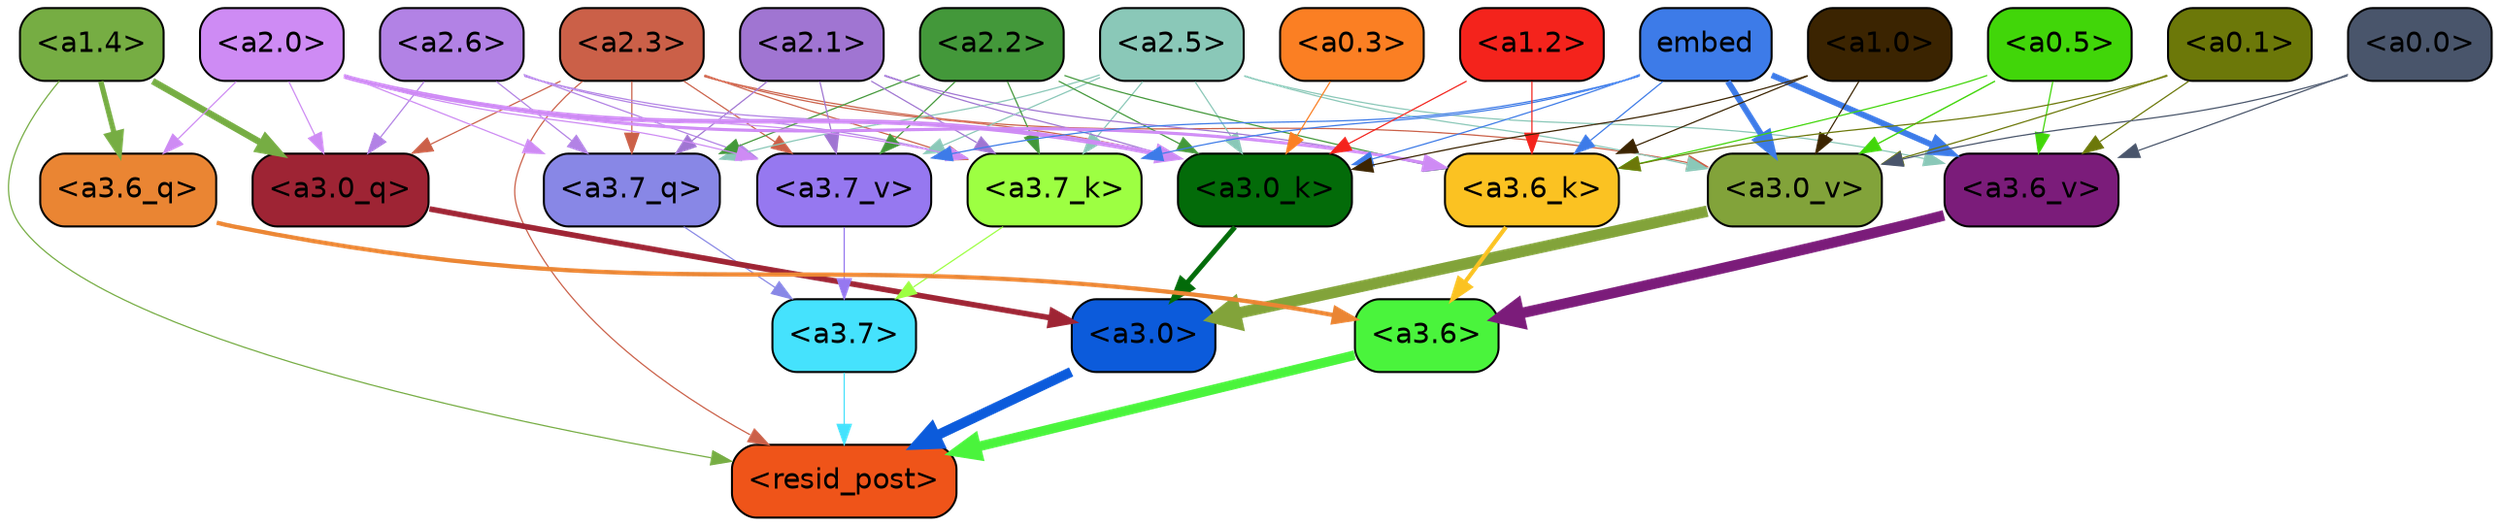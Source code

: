 strict digraph "" {
	graph [bgcolor=transparent,
		layout=dot,
		overlap=false,
		splines=true
	];
	"<a3.7>"	[color=black,
		fillcolor="#45e2fd",
		fontname=Helvetica,
		shape=box,
		style="filled, rounded"];
	"<resid_post>"	[color=black,
		fillcolor="#ef5419",
		fontname=Helvetica,
		shape=box,
		style="filled, rounded"];
	"<a3.7>" -> "<resid_post>"	[color="#45e2fd",
		penwidth=0.6];
	"<a3.6>"	[color=black,
		fillcolor="#4af43c",
		fontname=Helvetica,
		shape=box,
		style="filled, rounded"];
	"<a3.6>" -> "<resid_post>"	[color="#4af43c",
		penwidth=4.753257989883423];
	"<a3.0>"	[color=black,
		fillcolor="#0c5bdb",
		fontname=Helvetica,
		shape=box,
		style="filled, rounded"];
	"<a3.0>" -> "<resid_post>"	[color="#0c5bdb",
		penwidth=4.90053927898407];
	"<a2.3>"	[color=black,
		fillcolor="#cb6048",
		fontname=Helvetica,
		shape=box,
		style="filled, rounded"];
	"<a2.3>" -> "<resid_post>"	[color="#cb6048",
		penwidth=0.6];
	"<a3.7_q>"	[color=black,
		fillcolor="#8887e6",
		fontname=Helvetica,
		shape=box,
		style="filled, rounded"];
	"<a2.3>" -> "<a3.7_q>"	[color="#cb6048",
		penwidth=0.6];
	"<a3.0_q>"	[color=black,
		fillcolor="#9e2434",
		fontname=Helvetica,
		shape=box,
		style="filled, rounded"];
	"<a2.3>" -> "<a3.0_q>"	[color="#cb6048",
		penwidth=0.6];
	"<a3.7_k>"	[color=black,
		fillcolor="#9dff42",
		fontname=Helvetica,
		shape=box,
		style="filled, rounded"];
	"<a2.3>" -> "<a3.7_k>"	[color="#cb6048",
		penwidth=0.6];
	"<a3.0_k>"	[color=black,
		fillcolor="#036b09",
		fontname=Helvetica,
		shape=box,
		style="filled, rounded"];
	"<a2.3>" -> "<a3.0_k>"	[color="#cb6048",
		penwidth=0.6];
	"<a3.7_v>"	[color=black,
		fillcolor="#9678f0",
		fontname=Helvetica,
		shape=box,
		style="filled, rounded"];
	"<a2.3>" -> "<a3.7_v>"	[color="#cb6048",
		penwidth=0.6];
	"<a3.0_v>"	[color=black,
		fillcolor="#82a33a",
		fontname=Helvetica,
		shape=box,
		style="filled, rounded"];
	"<a2.3>" -> "<a3.0_v>"	[color="#cb6048",
		penwidth=0.6];
	"<a1.4>"	[color=black,
		fillcolor="#76ad43",
		fontname=Helvetica,
		shape=box,
		style="filled, rounded"];
	"<a1.4>" -> "<resid_post>"	[color="#76ad43",
		penwidth=0.6];
	"<a3.6_q>"	[color=black,
		fillcolor="#ea8533",
		fontname=Helvetica,
		shape=box,
		style="filled, rounded"];
	"<a1.4>" -> "<a3.6_q>"	[color="#76ad43",
		penwidth=2.6043437719345093];
	"<a1.4>" -> "<a3.0_q>"	[color="#76ad43",
		penwidth=3.2779015004634857];
	"<a3.7_q>" -> "<a3.7>"	[color="#8887e6",
		penwidth=0.6];
	"<a3.6_q>" -> "<a3.6>"	[color="#ea8533",
		penwidth=2.091020345687866];
	"<a3.0_q>" -> "<a3.0>"	[color="#9e2434",
		penwidth=2.7421876192092896];
	"<a3.7_k>" -> "<a3.7>"	[color="#9dff42",
		penwidth=0.6];
	"<a3.6_k>"	[color=black,
		fillcolor="#fbc222",
		fontname=Helvetica,
		shape=box,
		style="filled, rounded"];
	"<a3.6_k>" -> "<a3.6>"	[color="#fbc222",
		penwidth=2.048597991466522];
	"<a3.0_k>" -> "<a3.0>"	[color="#036b09",
		penwidth=2.476402521133423];
	"<a3.7_v>" -> "<a3.7>"	[color="#9678f0",
		penwidth=0.6];
	"<a3.6_v>"	[color=black,
		fillcolor="#7b1c7a",
		fontname=Helvetica,
		shape=box,
		style="filled, rounded"];
	"<a3.6_v>" -> "<a3.6>"	[color="#7b1c7a",
		penwidth=5.2550448179244995];
	"<a3.0_v>" -> "<a3.0>"	[color="#82a33a",
		penwidth=5.652270674705505];
	"<a2.6>"	[color=black,
		fillcolor="#b282e5",
		fontname=Helvetica,
		shape=box,
		style="filled, rounded"];
	"<a2.6>" -> "<a3.7_q>"	[color="#b282e5",
		penwidth=0.6];
	"<a2.6>" -> "<a3.0_q>"	[color="#b282e5",
		penwidth=0.6];
	"<a2.6>" -> "<a3.7_k>"	[color="#b282e5",
		penwidth=0.6];
	"<a2.6>" -> "<a3.0_k>"	[color="#b282e5",
		penwidth=0.6];
	"<a2.6>" -> "<a3.7_v>"	[color="#b282e5",
		penwidth=0.6];
	"<a2.5>"	[color=black,
		fillcolor="#8ac8b8",
		fontname=Helvetica,
		shape=box,
		style="filled, rounded"];
	"<a2.5>" -> "<a3.7_q>"	[color="#8ac8b8",
		penwidth=0.6];
	"<a2.5>" -> "<a3.7_k>"	[color="#8ac8b8",
		penwidth=0.6];
	"<a2.5>" -> "<a3.0_k>"	[color="#8ac8b8",
		penwidth=0.6];
	"<a2.5>" -> "<a3.7_v>"	[color="#8ac8b8",
		penwidth=0.6];
	"<a2.5>" -> "<a3.6_v>"	[color="#8ac8b8",
		penwidth=0.6];
	"<a2.5>" -> "<a3.0_v>"	[color="#8ac8b8",
		penwidth=0.6];
	"<a2.2>"	[color=black,
		fillcolor="#43983a",
		fontname=Helvetica,
		shape=box,
		style="filled, rounded"];
	"<a2.2>" -> "<a3.7_q>"	[color="#43983a",
		penwidth=0.6];
	"<a2.2>" -> "<a3.7_k>"	[color="#43983a",
		penwidth=0.6];
	"<a2.2>" -> "<a3.6_k>"	[color="#43983a",
		penwidth=0.6];
	"<a2.2>" -> "<a3.0_k>"	[color="#43983a",
		penwidth=0.6];
	"<a2.2>" -> "<a3.7_v>"	[color="#43983a",
		penwidth=0.6];
	"<a2.1>"	[color=black,
		fillcolor="#a075d2",
		fontname=Helvetica,
		shape=box,
		style="filled, rounded"];
	"<a2.1>" -> "<a3.7_q>"	[color="#a075d2",
		penwidth=0.6];
	"<a2.1>" -> "<a3.7_k>"	[color="#a075d2",
		penwidth=0.6];
	"<a2.1>" -> "<a3.6_k>"	[color="#a075d2",
		penwidth=0.6];
	"<a2.1>" -> "<a3.0_k>"	[color="#a075d2",
		penwidth=0.6];
	"<a2.1>" -> "<a3.7_v>"	[color="#a075d2",
		penwidth=0.6];
	"<a2.0>"	[color=black,
		fillcolor="#ce8bf4",
		fontname=Helvetica,
		shape=box,
		style="filled, rounded"];
	"<a2.0>" -> "<a3.7_q>"	[color="#ce8bf4",
		penwidth=0.6];
	"<a2.0>" -> "<a3.6_q>"	[color="#ce8bf4",
		penwidth=0.6];
	"<a2.0>" -> "<a3.0_q>"	[color="#ce8bf4",
		penwidth=0.6];
	"<a2.0>" -> "<a3.7_k>"	[color="#ce8bf4",
		penwidth=0.6];
	"<a2.0>" -> "<a3.6_k>"	[color="#ce8bf4",
		penwidth=1.5290023684501648];
	"<a2.0>" -> "<a3.0_k>"	[color="#ce8bf4",
		penwidth=2.2551413774490356];
	"<a2.0>" -> "<a3.7_v>"	[color="#ce8bf4",
		penwidth=0.6];
	embed	[color=black,
		fillcolor="#3d7be8",
		fontname=Helvetica,
		shape=box,
		style="filled, rounded"];
	embed -> "<a3.7_k>"	[color="#3d7be8",
		penwidth=0.6];
	embed -> "<a3.6_k>"	[color="#3d7be8",
		penwidth=0.6];
	embed -> "<a3.0_k>"	[color="#3d7be8",
		penwidth=0.6];
	embed -> "<a3.7_v>"	[color="#3d7be8",
		penwidth=0.6];
	embed -> "<a3.6_v>"	[color="#3d7be8",
		penwidth=2.9556376338005066];
	embed -> "<a3.0_v>"	[color="#3d7be8",
		penwidth=2.972973108291626];
	"<a1.2>"	[color=black,
		fillcolor="#f4231c",
		fontname=Helvetica,
		shape=box,
		style="filled, rounded"];
	"<a1.2>" -> "<a3.6_k>"	[color="#f4231c",
		penwidth=0.6];
	"<a1.2>" -> "<a3.0_k>"	[color="#f4231c",
		penwidth=0.6];
	"<a1.0>"	[color=black,
		fillcolor="#3b2401",
		fontname=Helvetica,
		shape=box,
		style="filled, rounded"];
	"<a1.0>" -> "<a3.6_k>"	[color="#3b2401",
		penwidth=0.6];
	"<a1.0>" -> "<a3.0_k>"	[color="#3b2401",
		penwidth=0.6];
	"<a1.0>" -> "<a3.0_v>"	[color="#3b2401",
		penwidth=0.6];
	"<a0.5>"	[color=black,
		fillcolor="#41d609",
		fontname=Helvetica,
		shape=box,
		style="filled, rounded"];
	"<a0.5>" -> "<a3.6_k>"	[color="#41d609",
		penwidth=0.6];
	"<a0.5>" -> "<a3.6_v>"	[color="#41d609",
		penwidth=0.6];
	"<a0.5>" -> "<a3.0_v>"	[color="#41d609",
		penwidth=0.6790935099124908];
	"<a0.1>"	[color=black,
		fillcolor="#6c7809",
		fontname=Helvetica,
		shape=box,
		style="filled, rounded"];
	"<a0.1>" -> "<a3.6_k>"	[color="#6c7809",
		penwidth=0.6];
	"<a0.1>" -> "<a3.6_v>"	[color="#6c7809",
		penwidth=0.6];
	"<a0.1>" -> "<a3.0_v>"	[color="#6c7809",
		penwidth=0.6];
	"<a0.3>"	[color=black,
		fillcolor="#fb7f23",
		fontname=Helvetica,
		shape=box,
		style="filled, rounded"];
	"<a0.3>" -> "<a3.0_k>"	[color="#fb7f23",
		penwidth=0.6];
	"<a0.0>"	[color=black,
		fillcolor="#49556b",
		fontname=Helvetica,
		shape=box,
		style="filled, rounded"];
	"<a0.0>" -> "<a3.6_v>"	[color="#49556b",
		penwidth=0.6];
	"<a0.0>" -> "<a3.0_v>"	[color="#49556b",
		penwidth=0.6];
}
